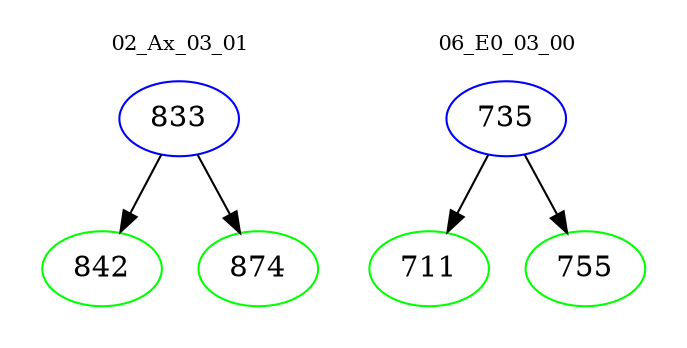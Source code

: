digraph{
subgraph cluster_0 {
color = white
label = "02_Ax_03_01";
fontsize=10;
T0_833 [label="833", color="blue"]
T0_833 -> T0_842 [color="black"]
T0_842 [label="842", color="green"]
T0_833 -> T0_874 [color="black"]
T0_874 [label="874", color="green"]
}
subgraph cluster_1 {
color = white
label = "06_E0_03_00";
fontsize=10;
T1_735 [label="735", color="blue"]
T1_735 -> T1_711 [color="black"]
T1_711 [label="711", color="green"]
T1_735 -> T1_755 [color="black"]
T1_755 [label="755", color="green"]
}
}
